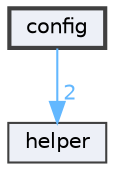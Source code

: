 digraph "config"
{
 // LATEX_PDF_SIZE
  bgcolor="transparent";
  edge [fontname=Helvetica,fontsize=10,labelfontname=Helvetica,labelfontsize=10];
  node [fontname=Helvetica,fontsize=10,shape=box,height=0.2,width=0.4];
  compound=true
  dir_9f351d46ce3cc29445a41dc3a31e6919 [label="config", fillcolor="#edf0f7", color="grey25", style="filled,bold", URL="dir_9f351d46ce3cc29445a41dc3a31e6919.html",tooltip=""];
  dir_d634f21e635b1ea642c8b957ecf78b4f [label="helper", fillcolor="#edf0f7", color="grey25", style="filled", URL="dir_d634f21e635b1ea642c8b957ecf78b4f.html",tooltip=""];
  dir_9f351d46ce3cc29445a41dc3a31e6919->dir_d634f21e635b1ea642c8b957ecf78b4f [headlabel="2", labeldistance=1.5 headhref="dir_000003_000010.html" href="dir_000003_000010.html" color="steelblue1" fontcolor="steelblue1"];
}
